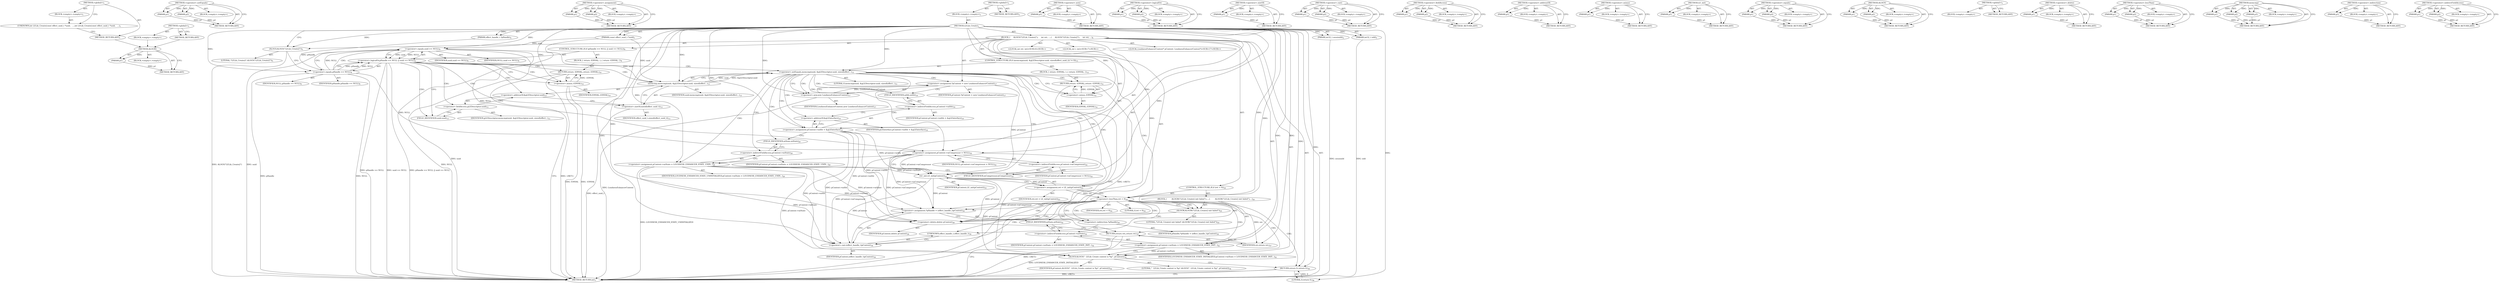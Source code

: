 digraph "&lt;global&gt;" {
vulnerable_198 [label=<(METHOD,ALOGW)>];
vulnerable_199 [label=<(PARAM,p1)>];
vulnerable_200 [label=<(BLOCK,&lt;empty&gt;,&lt;empty&gt;)>];
vulnerable_201 [label=<(METHOD_RETURN,ANY)>];
vulnerable_151 [label=<(METHOD,&lt;operator&gt;.notEquals)>];
vulnerable_152 [label=<(PARAM,p1)>];
vulnerable_153 [label=<(PARAM,p2)>];
vulnerable_154 [label=<(BLOCK,&lt;empty&gt;,&lt;empty&gt;)>];
vulnerable_155 [label=<(METHOD_RETURN,ANY)>];
vulnerable_175 [label=<(METHOD,&lt;operator&gt;.assignment)>];
vulnerable_176 [label=<(PARAM,p1)>];
vulnerable_177 [label=<(PARAM,p2)>];
vulnerable_178 [label=<(BLOCK,&lt;empty&gt;,&lt;empty&gt;)>];
vulnerable_179 [label=<(METHOD_RETURN,ANY)>];
vulnerable_6 [label=<(METHOD,&lt;global&gt;)<SUB>1</SUB>>];
vulnerable_7 [label=<(BLOCK,&lt;empty&gt;,&lt;empty&gt;)<SUB>1</SUB>>];
vulnerable_8 [label=<(METHOD,LELib_Create)<SUB>1</SUB>>];
vulnerable_9 [label=<(PARAM,const effect_uuid_t *uuid)<SUB>1</SUB>>];
vulnerable_10 [label=<(PARAM,int32_t sessionId)<SUB>2</SUB>>];
vulnerable_11 [label=<(PARAM,int32_t ioId)<SUB>3</SUB>>];
vulnerable_12 [label=<(PARAM,effect_handle_t *pHandle)<SUB>4</SUB>>];
vulnerable_13 [label=<(BLOCK,{
     ALOGV(&quot;LELib_Create()&quot;);
     int ret;
 ...,{
     ALOGV(&quot;LELib_Create()&quot;);
     int ret;
 ...)<SUB>4</SUB>>];
vulnerable_14 [label=<(ALOGV,ALOGV(&quot;LELib_Create()&quot;))<SUB>5</SUB>>];
vulnerable_15 [label=<(LITERAL,&quot;LELib_Create()&quot;,ALOGV(&quot;LELib_Create()&quot;))<SUB>5</SUB>>];
vulnerable_16 [label="<(LOCAL,int ret: int)<SUB>6</SUB>>"];
vulnerable_17 [label="<(LOCAL,int i: int)<SUB>7</SUB>>"];
vulnerable_18 [label=<(CONTROL_STRUCTURE,IF,if (pHandle == NULL || uuid == NULL))<SUB>9</SUB>>];
vulnerable_19 [label=<(&lt;operator&gt;.logicalOr,pHandle == NULL || uuid == NULL)<SUB>9</SUB>>];
vulnerable_20 [label=<(&lt;operator&gt;.equals,pHandle == NULL)<SUB>9</SUB>>];
vulnerable_21 [label=<(IDENTIFIER,pHandle,pHandle == NULL)<SUB>9</SUB>>];
vulnerable_22 [label=<(IDENTIFIER,NULL,pHandle == NULL)<SUB>9</SUB>>];
vulnerable_23 [label=<(&lt;operator&gt;.equals,uuid == NULL)<SUB>9</SUB>>];
vulnerable_24 [label=<(IDENTIFIER,uuid,uuid == NULL)<SUB>9</SUB>>];
vulnerable_25 [label=<(IDENTIFIER,NULL,uuid == NULL)<SUB>9</SUB>>];
vulnerable_26 [label=<(BLOCK,{
 return -EINVAL;
 },{
 return -EINVAL;
 })<SUB>9</SUB>>];
vulnerable_27 [label=<(RETURN,return -EINVAL;,return -EINVAL;)<SUB>10</SUB>>];
vulnerable_28 [label=<(&lt;operator&gt;.minus,-EINVAL)<SUB>10</SUB>>];
vulnerable_29 [label=<(IDENTIFIER,EINVAL,-EINVAL)<SUB>10</SUB>>];
vulnerable_30 [label=<(CONTROL_STRUCTURE,IF,if (memcmp(uuid, &amp;gLEDescriptor.uuid, sizeof(effect_uuid_t)) != 0))<SUB>13</SUB>>];
vulnerable_31 [label=<(&lt;operator&gt;.notEquals,memcmp(uuid, &amp;gLEDescriptor.uuid, sizeof(effect...)<SUB>13</SUB>>];
vulnerable_32 [label=<(memcmp,memcmp(uuid, &amp;gLEDescriptor.uuid, sizeof(effect...)<SUB>13</SUB>>];
vulnerable_33 [label=<(IDENTIFIER,uuid,memcmp(uuid, &amp;gLEDescriptor.uuid, sizeof(effect...)<SUB>13</SUB>>];
vulnerable_34 [label=<(&lt;operator&gt;.addressOf,&amp;gLEDescriptor.uuid)<SUB>13</SUB>>];
vulnerable_35 [label=<(&lt;operator&gt;.fieldAccess,gLEDescriptor.uuid)<SUB>13</SUB>>];
vulnerable_36 [label=<(IDENTIFIER,gLEDescriptor,memcmp(uuid, &amp;gLEDescriptor.uuid, sizeof(effect...)<SUB>13</SUB>>];
vulnerable_37 [label=<(FIELD_IDENTIFIER,uuid,uuid)<SUB>13</SUB>>];
vulnerable_38 [label=<(&lt;operator&gt;.sizeOf,sizeof(effect_uuid_t))<SUB>13</SUB>>];
vulnerable_39 [label=<(IDENTIFIER,effect_uuid_t,sizeof(effect_uuid_t))<SUB>13</SUB>>];
vulnerable_40 [label=<(LITERAL,0,memcmp(uuid, &amp;gLEDescriptor.uuid, sizeof(effect...)<SUB>13</SUB>>];
vulnerable_41 [label=<(BLOCK,{
 return -EINVAL;
 },{
 return -EINVAL;
 })<SUB>13</SUB>>];
vulnerable_42 [label=<(RETURN,return -EINVAL;,return -EINVAL;)<SUB>14</SUB>>];
vulnerable_43 [label=<(&lt;operator&gt;.minus,-EINVAL)<SUB>14</SUB>>];
vulnerable_44 [label=<(IDENTIFIER,EINVAL,-EINVAL)<SUB>14</SUB>>];
vulnerable_45 [label="<(LOCAL,LoudnessEnhancerContext* pContext: LoudnessEnhancerContext*)<SUB>17</SUB>>"];
vulnerable_46 [label=<(&lt;operator&gt;.assignment,*pContext = new LoudnessEnhancerContext)<SUB>17</SUB>>];
vulnerable_47 [label=<(IDENTIFIER,pContext,*pContext = new LoudnessEnhancerContext)<SUB>17</SUB>>];
vulnerable_48 [label=<(&lt;operator&gt;.new,new LoudnessEnhancerContext)<SUB>17</SUB>>];
vulnerable_49 [label=<(IDENTIFIER,LoudnessEnhancerContext,new LoudnessEnhancerContext)<SUB>17</SUB>>];
vulnerable_50 [label=<(&lt;operator&gt;.assignment,pContext-&gt;mItfe = &amp;gLEInterface)<SUB>19</SUB>>];
vulnerable_51 [label=<(&lt;operator&gt;.indirectFieldAccess,pContext-&gt;mItfe)<SUB>19</SUB>>];
vulnerable_52 [label=<(IDENTIFIER,pContext,pContext-&gt;mItfe = &amp;gLEInterface)<SUB>19</SUB>>];
vulnerable_53 [label=<(FIELD_IDENTIFIER,mItfe,mItfe)<SUB>19</SUB>>];
vulnerable_54 [label=<(&lt;operator&gt;.addressOf,&amp;gLEInterface)<SUB>19</SUB>>];
vulnerable_55 [label=<(IDENTIFIER,gLEInterface,pContext-&gt;mItfe = &amp;gLEInterface)<SUB>19</SUB>>];
vulnerable_56 [label=<(&lt;operator&gt;.assignment,pContext-&gt;mState = LOUDNESS_ENHANCER_STATE_UNIN...)<SUB>20</SUB>>];
vulnerable_57 [label=<(&lt;operator&gt;.indirectFieldAccess,pContext-&gt;mState)<SUB>20</SUB>>];
vulnerable_58 [label=<(IDENTIFIER,pContext,pContext-&gt;mState = LOUDNESS_ENHANCER_STATE_UNIN...)<SUB>20</SUB>>];
vulnerable_59 [label=<(FIELD_IDENTIFIER,mState,mState)<SUB>20</SUB>>];
vulnerable_60 [label=<(IDENTIFIER,LOUDNESS_ENHANCER_STATE_UNINITIALIZED,pContext-&gt;mState = LOUDNESS_ENHANCER_STATE_UNIN...)<SUB>20</SUB>>];
vulnerable_61 [label=<(&lt;operator&gt;.assignment,pContext-&gt;mCompressor = NULL)<SUB>22</SUB>>];
vulnerable_62 [label=<(&lt;operator&gt;.indirectFieldAccess,pContext-&gt;mCompressor)<SUB>22</SUB>>];
vulnerable_63 [label=<(IDENTIFIER,pContext,pContext-&gt;mCompressor = NULL)<SUB>22</SUB>>];
vulnerable_64 [label=<(FIELD_IDENTIFIER,mCompressor,mCompressor)<SUB>22</SUB>>];
vulnerable_65 [label=<(IDENTIFIER,NULL,pContext-&gt;mCompressor = NULL)<SUB>22</SUB>>];
vulnerable_66 [label=<(&lt;operator&gt;.assignment,ret = LE_init(pContext))<SUB>23</SUB>>];
vulnerable_67 [label=<(IDENTIFIER,ret,ret = LE_init(pContext))<SUB>23</SUB>>];
vulnerable_68 [label=<(LE_init,LE_init(pContext))<SUB>23</SUB>>];
vulnerable_69 [label=<(IDENTIFIER,pContext,LE_init(pContext))<SUB>23</SUB>>];
vulnerable_70 [label=<(CONTROL_STRUCTURE,IF,if (ret &lt; 0))<SUB>24</SUB>>];
vulnerable_71 [label=<(&lt;operator&gt;.lessThan,ret &lt; 0)<SUB>24</SUB>>];
vulnerable_72 [label=<(IDENTIFIER,ret,ret &lt; 0)<SUB>24</SUB>>];
vulnerable_73 [label=<(LITERAL,0,ret &lt; 0)<SUB>24</SUB>>];
vulnerable_74 [label=<(BLOCK,{
        ALOGW(&quot;LELib_Create() init failed&quot;);
...,{
        ALOGW(&quot;LELib_Create() init failed&quot;);
...)<SUB>24</SUB>>];
vulnerable_75 [label=<(ALOGW,ALOGW(&quot;LELib_Create() init failed&quot;))<SUB>25</SUB>>];
vulnerable_76 [label=<(LITERAL,&quot;LELib_Create() init failed&quot;,ALOGW(&quot;LELib_Create() init failed&quot;))<SUB>25</SUB>>];
vulnerable_77 [label=<(&lt;operator&gt;.delete,delete pContext)<SUB>26</SUB>>];
vulnerable_78 [label=<(IDENTIFIER,pContext,delete pContext)<SUB>26</SUB>>];
vulnerable_79 [label=<(RETURN,return ret;,return ret;)<SUB>27</SUB>>];
vulnerable_80 [label=<(IDENTIFIER,ret,return ret;)<SUB>27</SUB>>];
vulnerable_81 [label=<(&lt;operator&gt;.assignment,*pHandle = (effect_handle_t)pContext)<SUB>30</SUB>>];
vulnerable_82 [label=<(&lt;operator&gt;.indirection,*pHandle)<SUB>30</SUB>>];
vulnerable_83 [label=<(IDENTIFIER,pHandle,*pHandle = (effect_handle_t)pContext)<SUB>30</SUB>>];
vulnerable_84 [label=<(&lt;operator&gt;.cast,(effect_handle_t)pContext)<SUB>30</SUB>>];
vulnerable_85 [label=<(UNKNOWN,effect_handle_t,effect_handle_t)<SUB>30</SUB>>];
vulnerable_86 [label=<(IDENTIFIER,pContext,(effect_handle_t)pContext)<SUB>30</SUB>>];
vulnerable_87 [label=<(&lt;operator&gt;.assignment,pContext-&gt;mState = LOUDNESS_ENHANCER_STATE_INIT...)<SUB>32</SUB>>];
vulnerable_88 [label=<(&lt;operator&gt;.indirectFieldAccess,pContext-&gt;mState)<SUB>32</SUB>>];
vulnerable_89 [label=<(IDENTIFIER,pContext,pContext-&gt;mState = LOUDNESS_ENHANCER_STATE_INIT...)<SUB>32</SUB>>];
vulnerable_90 [label=<(FIELD_IDENTIFIER,mState,mState)<SUB>32</SUB>>];
vulnerable_91 [label=<(IDENTIFIER,LOUDNESS_ENHANCER_STATE_INITIALIZED,pContext-&gt;mState = LOUDNESS_ENHANCER_STATE_INIT...)<SUB>32</SUB>>];
vulnerable_92 [label=<(ALOGV,ALOGV(&quot;  LELib_Create context is %p&quot;, pContext))<SUB>34</SUB>>];
vulnerable_93 [label=<(LITERAL,&quot;  LELib_Create context is %p&quot;,ALOGV(&quot;  LELib_Create context is %p&quot;, pContext))<SUB>34</SUB>>];
vulnerable_94 [label=<(IDENTIFIER,pContext,ALOGV(&quot;  LELib_Create context is %p&quot;, pContext))<SUB>34</SUB>>];
vulnerable_95 [label=<(RETURN,return 0;,return 0;)<SUB>36</SUB>>];
vulnerable_96 [label=<(LITERAL,0,return 0;)<SUB>36</SUB>>];
vulnerable_97 [label=<(METHOD_RETURN,int)<SUB>1</SUB>>];
vulnerable_99 [label=<(METHOD_RETURN,ANY)<SUB>1</SUB>>];
vulnerable_180 [label=<(METHOD,&lt;operator&gt;.new)>];
vulnerable_181 [label=<(PARAM,p1)>];
vulnerable_182 [label=<(BLOCK,&lt;empty&gt;,&lt;empty&gt;)>];
vulnerable_183 [label=<(METHOD_RETURN,ANY)>];
vulnerable_137 [label=<(METHOD,&lt;operator&gt;.logicalOr)>];
vulnerable_138 [label=<(PARAM,p1)>];
vulnerable_139 [label=<(PARAM,p2)>];
vulnerable_140 [label=<(BLOCK,&lt;empty&gt;,&lt;empty&gt;)>];
vulnerable_141 [label=<(METHOD_RETURN,ANY)>];
vulnerable_171 [label=<(METHOD,&lt;operator&gt;.sizeOf)>];
vulnerable_172 [label=<(PARAM,p1)>];
vulnerable_173 [label=<(BLOCK,&lt;empty&gt;,&lt;empty&gt;)>];
vulnerable_174 [label=<(METHOD_RETURN,ANY)>];
vulnerable_210 [label=<(METHOD,&lt;operator&gt;.cast)>];
vulnerable_211 [label=<(PARAM,p1)>];
vulnerable_212 [label=<(PARAM,p2)>];
vulnerable_213 [label=<(BLOCK,&lt;empty&gt;,&lt;empty&gt;)>];
vulnerable_214 [label=<(METHOD_RETURN,ANY)>];
vulnerable_166 [label=<(METHOD,&lt;operator&gt;.fieldAccess)>];
vulnerable_167 [label=<(PARAM,p1)>];
vulnerable_168 [label=<(PARAM,p2)>];
vulnerable_169 [label=<(BLOCK,&lt;empty&gt;,&lt;empty&gt;)>];
vulnerable_170 [label=<(METHOD_RETURN,ANY)>];
vulnerable_162 [label=<(METHOD,&lt;operator&gt;.addressOf)>];
vulnerable_163 [label=<(PARAM,p1)>];
vulnerable_164 [label=<(BLOCK,&lt;empty&gt;,&lt;empty&gt;)>];
vulnerable_165 [label=<(METHOD_RETURN,ANY)>];
vulnerable_147 [label=<(METHOD,&lt;operator&gt;.minus)>];
vulnerable_148 [label=<(PARAM,p1)>];
vulnerable_149 [label=<(BLOCK,&lt;empty&gt;,&lt;empty&gt;)>];
vulnerable_150 [label=<(METHOD_RETURN,ANY)>];
vulnerable_189 [label=<(METHOD,LE_init)>];
vulnerable_190 [label=<(PARAM,p1)>];
vulnerable_191 [label=<(BLOCK,&lt;empty&gt;,&lt;empty&gt;)>];
vulnerable_192 [label=<(METHOD_RETURN,ANY)>];
vulnerable_142 [label=<(METHOD,&lt;operator&gt;.equals)>];
vulnerable_143 [label=<(PARAM,p1)>];
vulnerable_144 [label=<(PARAM,p2)>];
vulnerable_145 [label=<(BLOCK,&lt;empty&gt;,&lt;empty&gt;)>];
vulnerable_146 [label=<(METHOD_RETURN,ANY)>];
vulnerable_132 [label=<(METHOD,ALOGV)>];
vulnerable_133 [label=<(PARAM,p1)>];
vulnerable_134 [label=<(PARAM,p2)>];
vulnerable_135 [label=<(BLOCK,&lt;empty&gt;,&lt;empty&gt;)>];
vulnerable_136 [label=<(METHOD_RETURN,ANY)>];
vulnerable_126 [label=<(METHOD,&lt;global&gt;)<SUB>1</SUB>>];
vulnerable_127 [label=<(BLOCK,&lt;empty&gt;,&lt;empty&gt;)>];
vulnerable_128 [label=<(METHOD_RETURN,ANY)>];
vulnerable_202 [label=<(METHOD,&lt;operator&gt;.delete)>];
vulnerable_203 [label=<(PARAM,p1)>];
vulnerable_204 [label=<(BLOCK,&lt;empty&gt;,&lt;empty&gt;)>];
vulnerable_205 [label=<(METHOD_RETURN,ANY)>];
vulnerable_193 [label=<(METHOD,&lt;operator&gt;.lessThan)>];
vulnerable_194 [label=<(PARAM,p1)>];
vulnerable_195 [label=<(PARAM,p2)>];
vulnerable_196 [label=<(BLOCK,&lt;empty&gt;,&lt;empty&gt;)>];
vulnerable_197 [label=<(METHOD_RETURN,ANY)>];
vulnerable_156 [label=<(METHOD,memcmp)>];
vulnerable_157 [label=<(PARAM,p1)>];
vulnerable_158 [label=<(PARAM,p2)>];
vulnerable_159 [label=<(PARAM,p3)>];
vulnerable_160 [label=<(BLOCK,&lt;empty&gt;,&lt;empty&gt;)>];
vulnerable_161 [label=<(METHOD_RETURN,ANY)>];
vulnerable_206 [label=<(METHOD,&lt;operator&gt;.indirection)>];
vulnerable_207 [label=<(PARAM,p1)>];
vulnerable_208 [label=<(BLOCK,&lt;empty&gt;,&lt;empty&gt;)>];
vulnerable_209 [label=<(METHOD_RETURN,ANY)>];
vulnerable_184 [label=<(METHOD,&lt;operator&gt;.indirectFieldAccess)>];
vulnerable_185 [label=<(PARAM,p1)>];
vulnerable_186 [label=<(PARAM,p2)>];
vulnerable_187 [label=<(BLOCK,&lt;empty&gt;,&lt;empty&gt;)>];
vulnerable_188 [label=<(METHOD_RETURN,ANY)>];
fixed_6 [label=<(METHOD,&lt;global&gt;)<SUB>1</SUB>>];
fixed_7 [label=<(BLOCK,&lt;empty&gt;,&lt;empty&gt;)<SUB>1</SUB>>];
fixed_8 [label=<(UNKNOWN,int LELib_Create(const effect_uuid_t *uuid,
   ...,int LELib_Create(const effect_uuid_t *uuid,
   ...)<SUB>1</SUB>>];
fixed_9 [label=<(METHOD_RETURN,ANY)<SUB>1</SUB>>];
fixed_14 [label=<(METHOD,&lt;global&gt;)<SUB>1</SUB>>];
fixed_15 [label=<(BLOCK,&lt;empty&gt;,&lt;empty&gt;)>];
fixed_16 [label=<(METHOD_RETURN,ANY)>];
vulnerable_198 -> vulnerable_199  [key=0, label="AST: "];
vulnerable_198 -> vulnerable_199  [key=1, label="DDG: "];
vulnerable_198 -> vulnerable_200  [key=0, label="AST: "];
vulnerable_198 -> vulnerable_201  [key=0, label="AST: "];
vulnerable_198 -> vulnerable_201  [key=1, label="CFG: "];
vulnerable_199 -> vulnerable_201  [key=0, label="DDG: p1"];
vulnerable_151 -> vulnerable_152  [key=0, label="AST: "];
vulnerable_151 -> vulnerable_152  [key=1, label="DDG: "];
vulnerable_151 -> vulnerable_154  [key=0, label="AST: "];
vulnerable_151 -> vulnerable_153  [key=0, label="AST: "];
vulnerable_151 -> vulnerable_153  [key=1, label="DDG: "];
vulnerable_151 -> vulnerable_155  [key=0, label="AST: "];
vulnerable_151 -> vulnerable_155  [key=1, label="CFG: "];
vulnerable_152 -> vulnerable_155  [key=0, label="DDG: p1"];
vulnerable_153 -> vulnerable_155  [key=0, label="DDG: p2"];
vulnerable_175 -> vulnerable_176  [key=0, label="AST: "];
vulnerable_175 -> vulnerable_176  [key=1, label="DDG: "];
vulnerable_175 -> vulnerable_178  [key=0, label="AST: "];
vulnerable_175 -> vulnerable_177  [key=0, label="AST: "];
vulnerable_175 -> vulnerable_177  [key=1, label="DDG: "];
vulnerable_175 -> vulnerable_179  [key=0, label="AST: "];
vulnerable_175 -> vulnerable_179  [key=1, label="CFG: "];
vulnerable_176 -> vulnerable_179  [key=0, label="DDG: p1"];
vulnerable_177 -> vulnerable_179  [key=0, label="DDG: p2"];
vulnerable_6 -> vulnerable_7  [key=0, label="AST: "];
vulnerable_6 -> vulnerable_99  [key=0, label="AST: "];
vulnerable_6 -> vulnerable_99  [key=1, label="CFG: "];
vulnerable_7 -> vulnerable_8  [key=0, label="AST: "];
vulnerable_8 -> vulnerable_9  [key=0, label="AST: "];
vulnerable_8 -> vulnerable_9  [key=1, label="DDG: "];
vulnerable_8 -> vulnerable_10  [key=0, label="AST: "];
vulnerable_8 -> vulnerable_10  [key=1, label="DDG: "];
vulnerable_8 -> vulnerable_11  [key=0, label="AST: "];
vulnerable_8 -> vulnerable_11  [key=1, label="DDG: "];
vulnerable_8 -> vulnerable_12  [key=0, label="AST: "];
vulnerable_8 -> vulnerable_12  [key=1, label="DDG: "];
vulnerable_8 -> vulnerable_13  [key=0, label="AST: "];
vulnerable_8 -> vulnerable_97  [key=0, label="AST: "];
vulnerable_8 -> vulnerable_14  [key=0, label="CFG: "];
vulnerable_8 -> vulnerable_14  [key=1, label="DDG: "];
vulnerable_8 -> vulnerable_50  [key=0, label="DDG: "];
vulnerable_8 -> vulnerable_56  [key=0, label="DDG: "];
vulnerable_8 -> vulnerable_61  [key=0, label="DDG: "];
vulnerable_8 -> vulnerable_81  [key=0, label="DDG: "];
vulnerable_8 -> vulnerable_87  [key=0, label="DDG: "];
vulnerable_8 -> vulnerable_95  [key=0, label="DDG: "];
vulnerable_8 -> vulnerable_92  [key=0, label="DDG: "];
vulnerable_8 -> vulnerable_96  [key=0, label="DDG: "];
vulnerable_8 -> vulnerable_31  [key=0, label="DDG: "];
vulnerable_8 -> vulnerable_48  [key=0, label="DDG: "];
vulnerable_8 -> vulnerable_68  [key=0, label="DDG: "];
vulnerable_8 -> vulnerable_71  [key=0, label="DDG: "];
vulnerable_8 -> vulnerable_84  [key=0, label="DDG: "];
vulnerable_8 -> vulnerable_20  [key=0, label="DDG: "];
vulnerable_8 -> vulnerable_23  [key=0, label="DDG: "];
vulnerable_8 -> vulnerable_32  [key=0, label="DDG: "];
vulnerable_8 -> vulnerable_75  [key=0, label="DDG: "];
vulnerable_8 -> vulnerable_77  [key=0, label="DDG: "];
vulnerable_8 -> vulnerable_80  [key=0, label="DDG: "];
vulnerable_8 -> vulnerable_28  [key=0, label="DDG: "];
vulnerable_8 -> vulnerable_43  [key=0, label="DDG: "];
vulnerable_9 -> vulnerable_97  [key=0, label="DDG: uuid"];
vulnerable_9 -> vulnerable_23  [key=0, label="DDG: uuid"];
vulnerable_9 -> vulnerable_32  [key=0, label="DDG: uuid"];
vulnerable_10 -> vulnerable_97  [key=0, label="DDG: sessionId"];
vulnerable_11 -> vulnerable_97  [key=0, label="DDG: ioId"];
vulnerable_12 -> vulnerable_20  [key=0, label="DDG: pHandle"];
vulnerable_13 -> vulnerable_14  [key=0, label="AST: "];
vulnerable_13 -> vulnerable_16  [key=0, label="AST: "];
vulnerable_13 -> vulnerable_17  [key=0, label="AST: "];
vulnerable_13 -> vulnerable_18  [key=0, label="AST: "];
vulnerable_13 -> vulnerable_30  [key=0, label="AST: "];
vulnerable_13 -> vulnerable_45  [key=0, label="AST: "];
vulnerable_13 -> vulnerable_46  [key=0, label="AST: "];
vulnerable_13 -> vulnerable_50  [key=0, label="AST: "];
vulnerable_13 -> vulnerable_56  [key=0, label="AST: "];
vulnerable_13 -> vulnerable_61  [key=0, label="AST: "];
vulnerable_13 -> vulnerable_66  [key=0, label="AST: "];
vulnerable_13 -> vulnerable_70  [key=0, label="AST: "];
vulnerable_13 -> vulnerable_81  [key=0, label="AST: "];
vulnerable_13 -> vulnerable_87  [key=0, label="AST: "];
vulnerable_13 -> vulnerable_92  [key=0, label="AST: "];
vulnerable_13 -> vulnerable_95  [key=0, label="AST: "];
vulnerable_14 -> vulnerable_15  [key=0, label="AST: "];
vulnerable_14 -> vulnerable_20  [key=0, label="CFG: "];
vulnerable_14 -> vulnerable_97  [key=0, label="DDG: ALOGV(&quot;LELib_Create()&quot;)"];
vulnerable_18 -> vulnerable_19  [key=0, label="AST: "];
vulnerable_18 -> vulnerable_26  [key=0, label="AST: "];
vulnerable_19 -> vulnerable_20  [key=0, label="AST: "];
vulnerable_19 -> vulnerable_23  [key=0, label="AST: "];
vulnerable_19 -> vulnerable_28  [key=0, label="CFG: "];
vulnerable_19 -> vulnerable_28  [key=1, label="CDG: "];
vulnerable_19 -> vulnerable_37  [key=0, label="CFG: "];
vulnerable_19 -> vulnerable_37  [key=1, label="CDG: "];
vulnerable_19 -> vulnerable_97  [key=0, label="DDG: pHandle == NULL"];
vulnerable_19 -> vulnerable_97  [key=1, label="DDG: uuid == NULL"];
vulnerable_19 -> vulnerable_97  [key=2, label="DDG: pHandle == NULL || uuid == NULL"];
vulnerable_19 -> vulnerable_34  [key=0, label="CDG: "];
vulnerable_19 -> vulnerable_32  [key=0, label="CDG: "];
vulnerable_19 -> vulnerable_38  [key=0, label="CDG: "];
vulnerable_19 -> vulnerable_27  [key=0, label="CDG: "];
vulnerable_19 -> vulnerable_35  [key=0, label="CDG: "];
vulnerable_19 -> vulnerable_31  [key=0, label="CDG: "];
vulnerable_20 -> vulnerable_21  [key=0, label="AST: "];
vulnerable_20 -> vulnerable_22  [key=0, label="AST: "];
vulnerable_20 -> vulnerable_19  [key=0, label="CFG: "];
vulnerable_20 -> vulnerable_19  [key=1, label="DDG: pHandle"];
vulnerable_20 -> vulnerable_19  [key=2, label="DDG: NULL"];
vulnerable_20 -> vulnerable_23  [key=0, label="CFG: "];
vulnerable_20 -> vulnerable_23  [key=1, label="DDG: NULL"];
vulnerable_20 -> vulnerable_23  [key=2, label="CDG: "];
vulnerable_20 -> vulnerable_97  [key=0, label="DDG: pHandle"];
vulnerable_20 -> vulnerable_97  [key=1, label="DDG: NULL"];
vulnerable_20 -> vulnerable_61  [key=0, label="DDG: NULL"];
vulnerable_23 -> vulnerable_24  [key=0, label="AST: "];
vulnerable_23 -> vulnerable_25  [key=0, label="AST: "];
vulnerable_23 -> vulnerable_19  [key=0, label="CFG: "];
vulnerable_23 -> vulnerable_19  [key=1, label="DDG: uuid"];
vulnerable_23 -> vulnerable_19  [key=2, label="DDG: NULL"];
vulnerable_23 -> vulnerable_97  [key=0, label="DDG: uuid"];
vulnerable_23 -> vulnerable_97  [key=1, label="DDG: NULL"];
vulnerable_23 -> vulnerable_61  [key=0, label="DDG: NULL"];
vulnerable_23 -> vulnerable_32  [key=0, label="DDG: uuid"];
vulnerable_26 -> vulnerable_27  [key=0, label="AST: "];
vulnerable_27 -> vulnerable_28  [key=0, label="AST: "];
vulnerable_27 -> vulnerable_97  [key=0, label="CFG: "];
vulnerable_27 -> vulnerable_97  [key=1, label="DDG: &lt;RET&gt;"];
vulnerable_28 -> vulnerable_29  [key=0, label="AST: "];
vulnerable_28 -> vulnerable_27  [key=0, label="CFG: "];
vulnerable_28 -> vulnerable_27  [key=1, label="DDG: -EINVAL"];
vulnerable_28 -> vulnerable_97  [key=0, label="DDG: EINVAL"];
vulnerable_28 -> vulnerable_97  [key=1, label="DDG: -EINVAL"];
vulnerable_30 -> vulnerable_31  [key=0, label="AST: "];
vulnerable_30 -> vulnerable_41  [key=0, label="AST: "];
vulnerable_31 -> vulnerable_32  [key=0, label="AST: "];
vulnerable_31 -> vulnerable_40  [key=0, label="AST: "];
vulnerable_31 -> vulnerable_43  [key=0, label="CFG: "];
vulnerable_31 -> vulnerable_43  [key=1, label="CDG: "];
vulnerable_31 -> vulnerable_48  [key=0, label="CFG: "];
vulnerable_31 -> vulnerable_48  [key=1, label="CDG: "];
vulnerable_31 -> vulnerable_68  [key=0, label="CDG: "];
vulnerable_31 -> vulnerable_64  [key=0, label="CDG: "];
vulnerable_31 -> vulnerable_42  [key=0, label="CDG: "];
vulnerable_31 -> vulnerable_51  [key=0, label="CDG: "];
vulnerable_31 -> vulnerable_57  [key=0, label="CDG: "];
vulnerable_31 -> vulnerable_66  [key=0, label="CDG: "];
vulnerable_31 -> vulnerable_46  [key=0, label="CDG: "];
vulnerable_31 -> vulnerable_56  [key=0, label="CDG: "];
vulnerable_31 -> vulnerable_50  [key=0, label="CDG: "];
vulnerable_31 -> vulnerable_59  [key=0, label="CDG: "];
vulnerable_31 -> vulnerable_54  [key=0, label="CDG: "];
vulnerable_31 -> vulnerable_61  [key=0, label="CDG: "];
vulnerable_31 -> vulnerable_71  [key=0, label="CDG: "];
vulnerable_31 -> vulnerable_53  [key=0, label="CDG: "];
vulnerable_31 -> vulnerable_62  [key=0, label="CDG: "];
vulnerable_32 -> vulnerable_33  [key=0, label="AST: "];
vulnerable_32 -> vulnerable_34  [key=0, label="AST: "];
vulnerable_32 -> vulnerable_38  [key=0, label="AST: "];
vulnerable_32 -> vulnerable_31  [key=0, label="CFG: "];
vulnerable_32 -> vulnerable_31  [key=1, label="DDG: uuid"];
vulnerable_32 -> vulnerable_31  [key=2, label="DDG: &amp;gLEDescriptor.uuid"];
vulnerable_34 -> vulnerable_35  [key=0, label="AST: "];
vulnerable_34 -> vulnerable_38  [key=0, label="CFG: "];
vulnerable_35 -> vulnerable_36  [key=0, label="AST: "];
vulnerable_35 -> vulnerable_37  [key=0, label="AST: "];
vulnerable_35 -> vulnerable_34  [key=0, label="CFG: "];
vulnerable_37 -> vulnerable_35  [key=0, label="CFG: "];
vulnerable_38 -> vulnerable_39  [key=0, label="AST: "];
vulnerable_38 -> vulnerable_32  [key=0, label="CFG: "];
vulnerable_38 -> vulnerable_97  [key=0, label="DDG: effect_uuid_t"];
vulnerable_41 -> vulnerable_42  [key=0, label="AST: "];
vulnerable_42 -> vulnerable_43  [key=0, label="AST: "];
vulnerable_42 -> vulnerable_97  [key=0, label="CFG: "];
vulnerable_42 -> vulnerable_97  [key=1, label="DDG: &lt;RET&gt;"];
vulnerable_43 -> vulnerable_44  [key=0, label="AST: "];
vulnerable_43 -> vulnerable_42  [key=0, label="CFG: "];
vulnerable_43 -> vulnerable_42  [key=1, label="DDG: -EINVAL"];
vulnerable_46 -> vulnerable_47  [key=0, label="AST: "];
vulnerable_46 -> vulnerable_48  [key=0, label="AST: "];
vulnerable_46 -> vulnerable_53  [key=0, label="CFG: "];
vulnerable_46 -> vulnerable_68  [key=0, label="DDG: pContext"];
vulnerable_48 -> vulnerable_49  [key=0, label="AST: "];
vulnerable_48 -> vulnerable_46  [key=0, label="CFG: "];
vulnerable_48 -> vulnerable_46  [key=1, label="DDG: LoudnessEnhancerContext"];
vulnerable_48 -> vulnerable_97  [key=0, label="DDG: LoudnessEnhancerContext"];
vulnerable_50 -> vulnerable_51  [key=0, label="AST: "];
vulnerable_50 -> vulnerable_54  [key=0, label="AST: "];
vulnerable_50 -> vulnerable_59  [key=0, label="CFG: "];
vulnerable_50 -> vulnerable_81  [key=0, label="DDG: pContext-&gt;mItfe"];
vulnerable_50 -> vulnerable_92  [key=0, label="DDG: pContext-&gt;mItfe"];
vulnerable_50 -> vulnerable_68  [key=0, label="DDG: pContext-&gt;mItfe"];
vulnerable_50 -> vulnerable_84  [key=0, label="DDG: pContext-&gt;mItfe"];
vulnerable_50 -> vulnerable_77  [key=0, label="DDG: pContext-&gt;mItfe"];
vulnerable_51 -> vulnerable_52  [key=0, label="AST: "];
vulnerable_51 -> vulnerable_53  [key=0, label="AST: "];
vulnerable_51 -> vulnerable_54  [key=0, label="CFG: "];
vulnerable_53 -> vulnerable_51  [key=0, label="CFG: "];
vulnerable_54 -> vulnerable_55  [key=0, label="AST: "];
vulnerable_54 -> vulnerable_50  [key=0, label="CFG: "];
vulnerable_56 -> vulnerable_57  [key=0, label="AST: "];
vulnerable_56 -> vulnerable_60  [key=0, label="AST: "];
vulnerable_56 -> vulnerable_64  [key=0, label="CFG: "];
vulnerable_56 -> vulnerable_97  [key=0, label="DDG: LOUDNESS_ENHANCER_STATE_UNINITIALIZED"];
vulnerable_56 -> vulnerable_81  [key=0, label="DDG: pContext-&gt;mState"];
vulnerable_56 -> vulnerable_92  [key=0, label="DDG: pContext-&gt;mState"];
vulnerable_56 -> vulnerable_68  [key=0, label="DDG: pContext-&gt;mState"];
vulnerable_56 -> vulnerable_84  [key=0, label="DDG: pContext-&gt;mState"];
vulnerable_56 -> vulnerable_77  [key=0, label="DDG: pContext-&gt;mState"];
vulnerable_57 -> vulnerable_58  [key=0, label="AST: "];
vulnerable_57 -> vulnerable_59  [key=0, label="AST: "];
vulnerable_57 -> vulnerable_56  [key=0, label="CFG: "];
vulnerable_59 -> vulnerable_57  [key=0, label="CFG: "];
vulnerable_61 -> vulnerable_62  [key=0, label="AST: "];
vulnerable_61 -> vulnerable_65  [key=0, label="AST: "];
vulnerable_61 -> vulnerable_68  [key=0, label="CFG: "];
vulnerable_61 -> vulnerable_68  [key=1, label="DDG: pContext-&gt;mCompressor"];
vulnerable_61 -> vulnerable_81  [key=0, label="DDG: pContext-&gt;mCompressor"];
vulnerable_61 -> vulnerable_92  [key=0, label="DDG: pContext-&gt;mCompressor"];
vulnerable_61 -> vulnerable_84  [key=0, label="DDG: pContext-&gt;mCompressor"];
vulnerable_61 -> vulnerable_77  [key=0, label="DDG: pContext-&gt;mCompressor"];
vulnerable_62 -> vulnerable_63  [key=0, label="AST: "];
vulnerable_62 -> vulnerable_64  [key=0, label="AST: "];
vulnerable_62 -> vulnerable_61  [key=0, label="CFG: "];
vulnerable_64 -> vulnerable_62  [key=0, label="CFG: "];
vulnerable_66 -> vulnerable_67  [key=0, label="AST: "];
vulnerable_66 -> vulnerable_68  [key=0, label="AST: "];
vulnerable_66 -> vulnerable_71  [key=0, label="CFG: "];
vulnerable_66 -> vulnerable_71  [key=1, label="DDG: ret"];
vulnerable_68 -> vulnerable_69  [key=0, label="AST: "];
vulnerable_68 -> vulnerable_66  [key=0, label="CFG: "];
vulnerable_68 -> vulnerable_66  [key=1, label="DDG: pContext"];
vulnerable_68 -> vulnerable_81  [key=0, label="DDG: pContext"];
vulnerable_68 -> vulnerable_92  [key=0, label="DDG: pContext"];
vulnerable_68 -> vulnerable_84  [key=0, label="DDG: pContext"];
vulnerable_68 -> vulnerable_77  [key=0, label="DDG: pContext"];
vulnerable_70 -> vulnerable_71  [key=0, label="AST: "];
vulnerable_70 -> vulnerable_74  [key=0, label="AST: "];
vulnerable_71 -> vulnerable_72  [key=0, label="AST: "];
vulnerable_71 -> vulnerable_73  [key=0, label="AST: "];
vulnerable_71 -> vulnerable_75  [key=0, label="CFG: "];
vulnerable_71 -> vulnerable_75  [key=1, label="CDG: "];
vulnerable_71 -> vulnerable_82  [key=0, label="CFG: "];
vulnerable_71 -> vulnerable_82  [key=1, label="CDG: "];
vulnerable_71 -> vulnerable_80  [key=0, label="DDG: ret"];
vulnerable_71 -> vulnerable_77  [key=0, label="CDG: "];
vulnerable_71 -> vulnerable_81  [key=0, label="CDG: "];
vulnerable_71 -> vulnerable_84  [key=0, label="CDG: "];
vulnerable_71 -> vulnerable_85  [key=0, label="CDG: "];
vulnerable_71 -> vulnerable_95  [key=0, label="CDG: "];
vulnerable_71 -> vulnerable_92  [key=0, label="CDG: "];
vulnerable_71 -> vulnerable_87  [key=0, label="CDG: "];
vulnerable_71 -> vulnerable_90  [key=0, label="CDG: "];
vulnerable_71 -> vulnerable_79  [key=0, label="CDG: "];
vulnerable_71 -> vulnerable_88  [key=0, label="CDG: "];
vulnerable_74 -> vulnerable_75  [key=0, label="AST: "];
vulnerable_74 -> vulnerable_77  [key=0, label="AST: "];
vulnerable_74 -> vulnerable_79  [key=0, label="AST: "];
vulnerable_75 -> vulnerable_76  [key=0, label="AST: "];
vulnerable_75 -> vulnerable_77  [key=0, label="CFG: "];
vulnerable_77 -> vulnerable_78  [key=0, label="AST: "];
vulnerable_77 -> vulnerable_79  [key=0, label="CFG: "];
vulnerable_79 -> vulnerable_80  [key=0, label="AST: "];
vulnerable_79 -> vulnerable_97  [key=0, label="CFG: "];
vulnerable_79 -> vulnerable_97  [key=1, label="DDG: &lt;RET&gt;"];
vulnerable_80 -> vulnerable_79  [key=0, label="DDG: ret"];
vulnerable_81 -> vulnerable_82  [key=0, label="AST: "];
vulnerable_81 -> vulnerable_84  [key=0, label="AST: "];
vulnerable_81 -> vulnerable_90  [key=0, label="CFG: "];
vulnerable_82 -> vulnerable_83  [key=0, label="AST: "];
vulnerable_82 -> vulnerable_85  [key=0, label="CFG: "];
vulnerable_84 -> vulnerable_85  [key=0, label="AST: "];
vulnerable_84 -> vulnerable_86  [key=0, label="AST: "];
vulnerable_84 -> vulnerable_81  [key=0, label="CFG: "];
vulnerable_85 -> vulnerable_84  [key=0, label="CFG: "];
vulnerable_87 -> vulnerable_88  [key=0, label="AST: "];
vulnerable_87 -> vulnerable_91  [key=0, label="AST: "];
vulnerable_87 -> vulnerable_92  [key=0, label="CFG: "];
vulnerable_87 -> vulnerable_92  [key=1, label="DDG: pContext-&gt;mState"];
vulnerable_87 -> vulnerable_97  [key=0, label="DDG: LOUDNESS_ENHANCER_STATE_INITIALIZED"];
vulnerable_88 -> vulnerable_89  [key=0, label="AST: "];
vulnerable_88 -> vulnerable_90  [key=0, label="AST: "];
vulnerable_88 -> vulnerable_87  [key=0, label="CFG: "];
vulnerable_90 -> vulnerable_88  [key=0, label="CFG: "];
vulnerable_92 -> vulnerable_93  [key=0, label="AST: "];
vulnerable_92 -> vulnerable_94  [key=0, label="AST: "];
vulnerable_92 -> vulnerable_95  [key=0, label="CFG: "];
vulnerable_95 -> vulnerable_96  [key=0, label="AST: "];
vulnerable_95 -> vulnerable_97  [key=0, label="CFG: "];
vulnerable_95 -> vulnerable_97  [key=1, label="DDG: &lt;RET&gt;"];
vulnerable_96 -> vulnerable_95  [key=0, label="DDG: 0"];
vulnerable_180 -> vulnerable_181  [key=0, label="AST: "];
vulnerable_180 -> vulnerable_181  [key=1, label="DDG: "];
vulnerable_180 -> vulnerable_182  [key=0, label="AST: "];
vulnerable_180 -> vulnerable_183  [key=0, label="AST: "];
vulnerable_180 -> vulnerable_183  [key=1, label="CFG: "];
vulnerable_181 -> vulnerable_183  [key=0, label="DDG: p1"];
vulnerable_137 -> vulnerable_138  [key=0, label="AST: "];
vulnerable_137 -> vulnerable_138  [key=1, label="DDG: "];
vulnerable_137 -> vulnerable_140  [key=0, label="AST: "];
vulnerable_137 -> vulnerable_139  [key=0, label="AST: "];
vulnerable_137 -> vulnerable_139  [key=1, label="DDG: "];
vulnerable_137 -> vulnerable_141  [key=0, label="AST: "];
vulnerable_137 -> vulnerable_141  [key=1, label="CFG: "];
vulnerable_138 -> vulnerable_141  [key=0, label="DDG: p1"];
vulnerable_139 -> vulnerable_141  [key=0, label="DDG: p2"];
vulnerable_171 -> vulnerable_172  [key=0, label="AST: "];
vulnerable_171 -> vulnerable_172  [key=1, label="DDG: "];
vulnerable_171 -> vulnerable_173  [key=0, label="AST: "];
vulnerable_171 -> vulnerable_174  [key=0, label="AST: "];
vulnerable_171 -> vulnerable_174  [key=1, label="CFG: "];
vulnerable_172 -> vulnerable_174  [key=0, label="DDG: p1"];
vulnerable_210 -> vulnerable_211  [key=0, label="AST: "];
vulnerable_210 -> vulnerable_211  [key=1, label="DDG: "];
vulnerable_210 -> vulnerable_213  [key=0, label="AST: "];
vulnerable_210 -> vulnerable_212  [key=0, label="AST: "];
vulnerable_210 -> vulnerable_212  [key=1, label="DDG: "];
vulnerable_210 -> vulnerable_214  [key=0, label="AST: "];
vulnerable_210 -> vulnerable_214  [key=1, label="CFG: "];
vulnerable_211 -> vulnerable_214  [key=0, label="DDG: p1"];
vulnerable_212 -> vulnerable_214  [key=0, label="DDG: p2"];
vulnerable_166 -> vulnerable_167  [key=0, label="AST: "];
vulnerable_166 -> vulnerable_167  [key=1, label="DDG: "];
vulnerable_166 -> vulnerable_169  [key=0, label="AST: "];
vulnerable_166 -> vulnerable_168  [key=0, label="AST: "];
vulnerable_166 -> vulnerable_168  [key=1, label="DDG: "];
vulnerable_166 -> vulnerable_170  [key=0, label="AST: "];
vulnerable_166 -> vulnerable_170  [key=1, label="CFG: "];
vulnerable_167 -> vulnerable_170  [key=0, label="DDG: p1"];
vulnerable_168 -> vulnerable_170  [key=0, label="DDG: p2"];
vulnerable_162 -> vulnerable_163  [key=0, label="AST: "];
vulnerable_162 -> vulnerable_163  [key=1, label="DDG: "];
vulnerable_162 -> vulnerable_164  [key=0, label="AST: "];
vulnerable_162 -> vulnerable_165  [key=0, label="AST: "];
vulnerable_162 -> vulnerable_165  [key=1, label="CFG: "];
vulnerable_163 -> vulnerable_165  [key=0, label="DDG: p1"];
vulnerable_147 -> vulnerable_148  [key=0, label="AST: "];
vulnerable_147 -> vulnerable_148  [key=1, label="DDG: "];
vulnerable_147 -> vulnerable_149  [key=0, label="AST: "];
vulnerable_147 -> vulnerable_150  [key=0, label="AST: "];
vulnerable_147 -> vulnerable_150  [key=1, label="CFG: "];
vulnerable_148 -> vulnerable_150  [key=0, label="DDG: p1"];
vulnerable_189 -> vulnerable_190  [key=0, label="AST: "];
vulnerable_189 -> vulnerable_190  [key=1, label="DDG: "];
vulnerable_189 -> vulnerable_191  [key=0, label="AST: "];
vulnerable_189 -> vulnerable_192  [key=0, label="AST: "];
vulnerable_189 -> vulnerable_192  [key=1, label="CFG: "];
vulnerable_190 -> vulnerable_192  [key=0, label="DDG: p1"];
vulnerable_142 -> vulnerable_143  [key=0, label="AST: "];
vulnerable_142 -> vulnerable_143  [key=1, label="DDG: "];
vulnerable_142 -> vulnerable_145  [key=0, label="AST: "];
vulnerable_142 -> vulnerable_144  [key=0, label="AST: "];
vulnerable_142 -> vulnerable_144  [key=1, label="DDG: "];
vulnerable_142 -> vulnerable_146  [key=0, label="AST: "];
vulnerable_142 -> vulnerable_146  [key=1, label="CFG: "];
vulnerable_143 -> vulnerable_146  [key=0, label="DDG: p1"];
vulnerable_144 -> vulnerable_146  [key=0, label="DDG: p2"];
vulnerable_132 -> vulnerable_133  [key=0, label="AST: "];
vulnerable_132 -> vulnerable_133  [key=1, label="DDG: "];
vulnerable_132 -> vulnerable_135  [key=0, label="AST: "];
vulnerable_132 -> vulnerable_134  [key=0, label="AST: "];
vulnerable_132 -> vulnerable_134  [key=1, label="DDG: "];
vulnerable_132 -> vulnerable_136  [key=0, label="AST: "];
vulnerable_132 -> vulnerable_136  [key=1, label="CFG: "];
vulnerable_133 -> vulnerable_136  [key=0, label="DDG: p1"];
vulnerable_134 -> vulnerable_136  [key=0, label="DDG: p2"];
vulnerable_126 -> vulnerable_127  [key=0, label="AST: "];
vulnerable_126 -> vulnerable_128  [key=0, label="AST: "];
vulnerable_126 -> vulnerable_128  [key=1, label="CFG: "];
vulnerable_202 -> vulnerable_203  [key=0, label="AST: "];
vulnerable_202 -> vulnerable_203  [key=1, label="DDG: "];
vulnerable_202 -> vulnerable_204  [key=0, label="AST: "];
vulnerable_202 -> vulnerable_205  [key=0, label="AST: "];
vulnerable_202 -> vulnerable_205  [key=1, label="CFG: "];
vulnerable_203 -> vulnerable_205  [key=0, label="DDG: p1"];
vulnerable_193 -> vulnerable_194  [key=0, label="AST: "];
vulnerable_193 -> vulnerable_194  [key=1, label="DDG: "];
vulnerable_193 -> vulnerable_196  [key=0, label="AST: "];
vulnerable_193 -> vulnerable_195  [key=0, label="AST: "];
vulnerable_193 -> vulnerable_195  [key=1, label="DDG: "];
vulnerable_193 -> vulnerable_197  [key=0, label="AST: "];
vulnerable_193 -> vulnerable_197  [key=1, label="CFG: "];
vulnerable_194 -> vulnerable_197  [key=0, label="DDG: p1"];
vulnerable_195 -> vulnerable_197  [key=0, label="DDG: p2"];
vulnerable_156 -> vulnerable_157  [key=0, label="AST: "];
vulnerable_156 -> vulnerable_157  [key=1, label="DDG: "];
vulnerable_156 -> vulnerable_160  [key=0, label="AST: "];
vulnerable_156 -> vulnerable_158  [key=0, label="AST: "];
vulnerable_156 -> vulnerable_158  [key=1, label="DDG: "];
vulnerable_156 -> vulnerable_161  [key=0, label="AST: "];
vulnerable_156 -> vulnerable_161  [key=1, label="CFG: "];
vulnerable_156 -> vulnerable_159  [key=0, label="AST: "];
vulnerable_156 -> vulnerable_159  [key=1, label="DDG: "];
vulnerable_157 -> vulnerable_161  [key=0, label="DDG: p1"];
vulnerable_158 -> vulnerable_161  [key=0, label="DDG: p2"];
vulnerable_159 -> vulnerable_161  [key=0, label="DDG: p3"];
vulnerable_206 -> vulnerable_207  [key=0, label="AST: "];
vulnerable_206 -> vulnerable_207  [key=1, label="DDG: "];
vulnerable_206 -> vulnerable_208  [key=0, label="AST: "];
vulnerable_206 -> vulnerable_209  [key=0, label="AST: "];
vulnerable_206 -> vulnerable_209  [key=1, label="CFG: "];
vulnerable_207 -> vulnerable_209  [key=0, label="DDG: p1"];
vulnerable_184 -> vulnerable_185  [key=0, label="AST: "];
vulnerable_184 -> vulnerable_185  [key=1, label="DDG: "];
vulnerable_184 -> vulnerable_187  [key=0, label="AST: "];
vulnerable_184 -> vulnerable_186  [key=0, label="AST: "];
vulnerable_184 -> vulnerable_186  [key=1, label="DDG: "];
vulnerable_184 -> vulnerable_188  [key=0, label="AST: "];
vulnerable_184 -> vulnerable_188  [key=1, label="CFG: "];
vulnerable_185 -> vulnerable_188  [key=0, label="DDG: p1"];
vulnerable_186 -> vulnerable_188  [key=0, label="DDG: p2"];
fixed_6 -> fixed_7  [key=0, label="AST: "];
fixed_6 -> fixed_9  [key=0, label="AST: "];
fixed_6 -> fixed_8  [key=0, label="CFG: "];
fixed_7 -> fixed_8  [key=0, label="AST: "];
fixed_8 -> fixed_9  [key=0, label="CFG: "];
fixed_9 -> vulnerable_198  [key=0];
fixed_14 -> fixed_15  [key=0, label="AST: "];
fixed_14 -> fixed_16  [key=0, label="AST: "];
fixed_14 -> fixed_16  [key=1, label="CFG: "];
fixed_15 -> vulnerable_198  [key=0];
fixed_16 -> vulnerable_198  [key=0];
}
